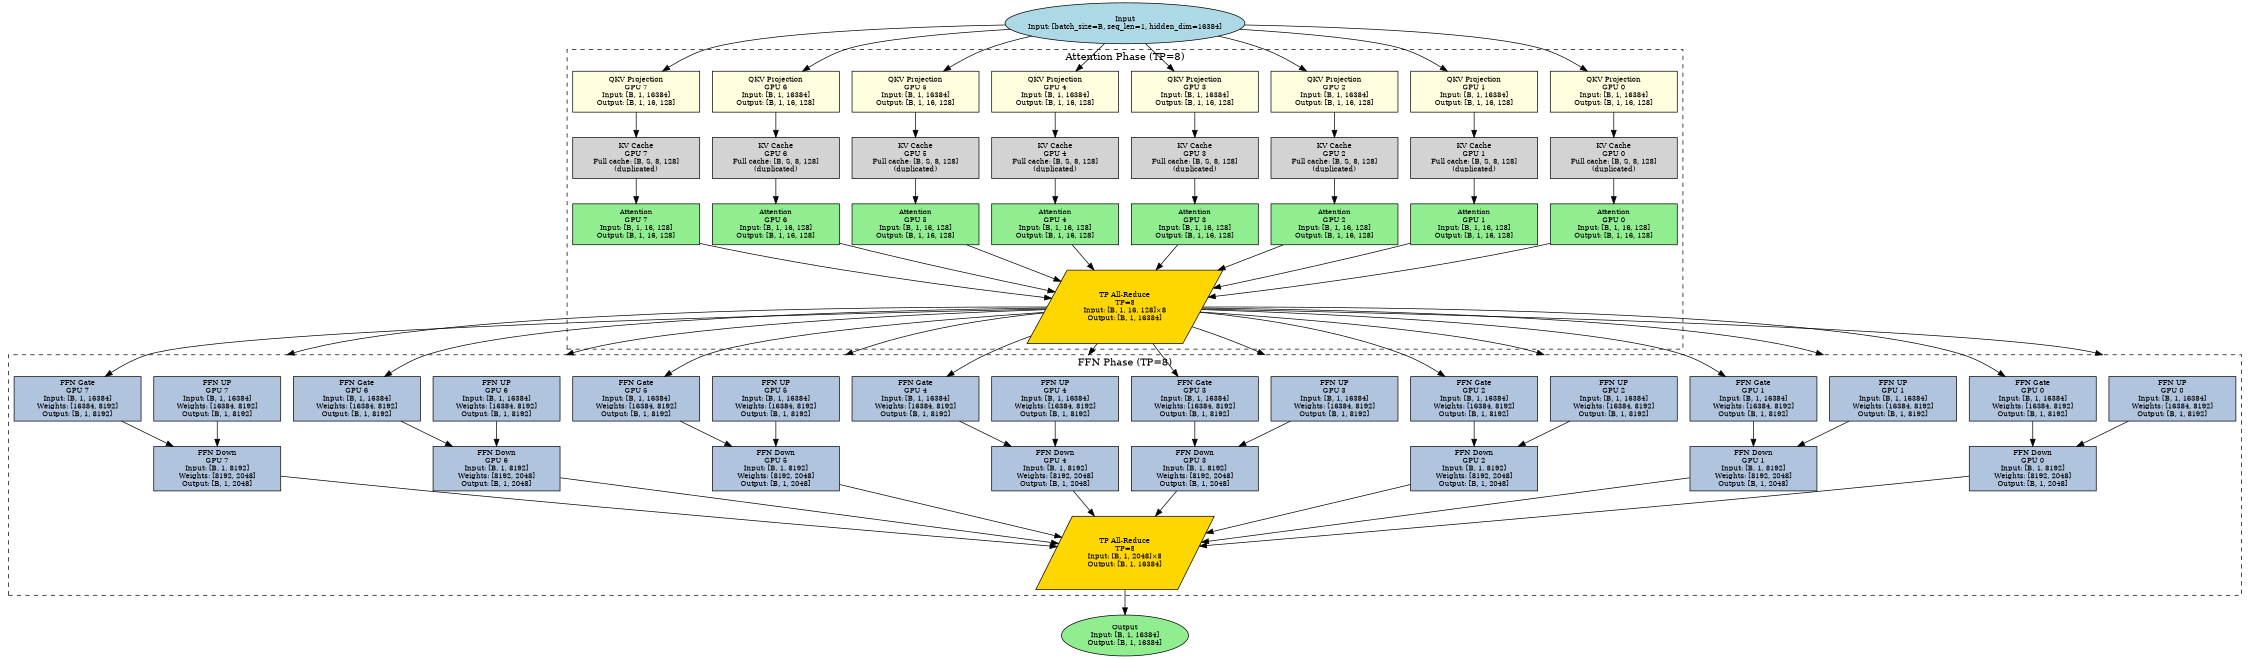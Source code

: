 // Llama-405B Baseline Tensor Parallelism (8 GPUs)
digraph Llama_405B_TP_Baseline {
	compound=true rankdir=TB size="15,20"
	node [fontsize=10 height=0.8 width=2.5]
	input [label="Input\nInput: [batch_size=B, seq_len=1, hidden_dim=16384]" fillcolor=lightblue shape=ellipse style=filled]
	subgraph cluster_attention {
		label="Attention Phase (TP=8)" style=dashed
		qkv_0 [label="QKV Projection\nGPU 0\nInput: [B, 1, 16384]\nOutput: [B, 1, 16, 128]" fillcolor=lightyellow shape=rectangle style=filled]
		qkv_1 [label="QKV Projection\nGPU 1\nInput: [B, 1, 16384]\nOutput: [B, 1, 16, 128]" fillcolor=lightyellow shape=rectangle style=filled]
		qkv_2 [label="QKV Projection\nGPU 2\nInput: [B, 1, 16384]\nOutput: [B, 1, 16, 128]" fillcolor=lightyellow shape=rectangle style=filled]
		qkv_3 [label="QKV Projection\nGPU 3\nInput: [B, 1, 16384]\nOutput: [B, 1, 16, 128]" fillcolor=lightyellow shape=rectangle style=filled]
		qkv_4 [label="QKV Projection\nGPU 4\nInput: [B, 1, 16384]\nOutput: [B, 1, 16, 128]" fillcolor=lightyellow shape=rectangle style=filled]
		qkv_5 [label="QKV Projection\nGPU 5\nInput: [B, 1, 16384]\nOutput: [B, 1, 16, 128]" fillcolor=lightyellow shape=rectangle style=filled]
		qkv_6 [label="QKV Projection\nGPU 6\nInput: [B, 1, 16384]\nOutput: [B, 1, 16, 128]" fillcolor=lightyellow shape=rectangle style=filled]
		qkv_7 [label="QKV Projection\nGPU 7\nInput: [B, 1, 16384]\nOutput: [B, 1, 16, 128]" fillcolor=lightyellow shape=rectangle style=filled]
		kv_cache_0 [label="KV Cache\nGPU 0\nFull cache: [B, S, 8, 128]\n(duplicated)" fillcolor=lightgray shape=rectangle style=filled]
		kv_cache_1 [label="KV Cache\nGPU 1\nFull cache: [B, S, 8, 128]\n(duplicated)" fillcolor=lightgray shape=rectangle style=filled]
		kv_cache_2 [label="KV Cache\nGPU 2\nFull cache: [B, S, 8, 128]\n(duplicated)" fillcolor=lightgray shape=rectangle style=filled]
		kv_cache_3 [label="KV Cache\nGPU 3\nFull cache: [B, S, 8, 128]\n(duplicated)" fillcolor=lightgray shape=rectangle style=filled]
		kv_cache_4 [label="KV Cache\nGPU 4\nFull cache: [B, S, 8, 128]\n(duplicated)" fillcolor=lightgray shape=rectangle style=filled]
		kv_cache_5 [label="KV Cache\nGPU 5\nFull cache: [B, S, 8, 128]\n(duplicated)" fillcolor=lightgray shape=rectangle style=filled]
		kv_cache_6 [label="KV Cache\nGPU 6\nFull cache: [B, S, 8, 128]\n(duplicated)" fillcolor=lightgray shape=rectangle style=filled]
		kv_cache_7 [label="KV Cache\nGPU 7\nFull cache: [B, S, 8, 128]\n(duplicated)" fillcolor=lightgray shape=rectangle style=filled]
		attn_0 [label="Attention\nGPU 0\nInput: [B, 1, 16, 128]\nOutput: [B, 1, 16, 128]" fillcolor=lightgreen shape=rectangle style=filled]
		attn_1 [label="Attention\nGPU 1\nInput: [B, 1, 16, 128]\nOutput: [B, 1, 16, 128]" fillcolor=lightgreen shape=rectangle style=filled]
		attn_2 [label="Attention\nGPU 2\nInput: [B, 1, 16, 128]\nOutput: [B, 1, 16, 128]" fillcolor=lightgreen shape=rectangle style=filled]
		attn_3 [label="Attention\nGPU 3\nInput: [B, 1, 16, 128]\nOutput: [B, 1, 16, 128]" fillcolor=lightgreen shape=rectangle style=filled]
		attn_4 [label="Attention\nGPU 4\nInput: [B, 1, 16, 128]\nOutput: [B, 1, 16, 128]" fillcolor=lightgreen shape=rectangle style=filled]
		attn_5 [label="Attention\nGPU 5\nInput: [B, 1, 16, 128]\nOutput: [B, 1, 16, 128]" fillcolor=lightgreen shape=rectangle style=filled]
		attn_6 [label="Attention\nGPU 6\nInput: [B, 1, 16, 128]\nOutput: [B, 1, 16, 128]" fillcolor=lightgreen shape=rectangle style=filled]
		attn_7 [label="Attention\nGPU 7\nInput: [B, 1, 16, 128]\nOutput: [B, 1, 16, 128]" fillcolor=lightgreen shape=rectangle style=filled]
		attn_allreduce [label="TP All-Reduce\nTP=8\nInput: [B, 1, 16, 128]×8\nOutput: [B, 1, 16384]" fillcolor=gold shape=parallelogram style=filled]
	}
	subgraph cluster_ffn {
		label="FFN Phase (TP=8)" style=dashed
		ffn_up_0 [label="FFN UP\nGPU 0\nInput: [B, 1, 16384]\nWeights: [16384, 8192]\nOutput: [B, 1, 8192]" fillcolor=lightsteelblue shape=rectangle style=filled]
		ffn_gate_0 [label="FFN Gate\nGPU 0\nInput: [B, 1, 16384]\nWeights: [16384, 8192]\nOutput: [B, 1, 8192]" fillcolor=lightsteelblue shape=rectangle style=filled]
		ffn_down_0 [label="FFN Down\nGPU 0\nInput: [B, 1, 8192]\nWeights: [8192, 2048]\nOutput: [B, 1, 2048]" fillcolor=lightsteelblue shape=rectangle style=filled]
		ffn_up_1 [label="FFN UP\nGPU 1\nInput: [B, 1, 16384]\nWeights: [16384, 8192]\nOutput: [B, 1, 8192]" fillcolor=lightsteelblue shape=rectangle style=filled]
		ffn_gate_1 [label="FFN Gate\nGPU 1\nInput: [B, 1, 16384]\nWeights: [16384, 8192]\nOutput: [B, 1, 8192]" fillcolor=lightsteelblue shape=rectangle style=filled]
		ffn_down_1 [label="FFN Down\nGPU 1\nInput: [B, 1, 8192]\nWeights: [8192, 2048]\nOutput: [B, 1, 2048]" fillcolor=lightsteelblue shape=rectangle style=filled]
		ffn_up_2 [label="FFN UP\nGPU 2\nInput: [B, 1, 16384]\nWeights: [16384, 8192]\nOutput: [B, 1, 8192]" fillcolor=lightsteelblue shape=rectangle style=filled]
		ffn_gate_2 [label="FFN Gate\nGPU 2\nInput: [B, 1, 16384]\nWeights: [16384, 8192]\nOutput: [B, 1, 8192]" fillcolor=lightsteelblue shape=rectangle style=filled]
		ffn_down_2 [label="FFN Down\nGPU 2\nInput: [B, 1, 8192]\nWeights: [8192, 2048]\nOutput: [B, 1, 2048]" fillcolor=lightsteelblue shape=rectangle style=filled]
		ffn_up_3 [label="FFN UP\nGPU 3\nInput: [B, 1, 16384]\nWeights: [16384, 8192]\nOutput: [B, 1, 8192]" fillcolor=lightsteelblue shape=rectangle style=filled]
		ffn_gate_3 [label="FFN Gate\nGPU 3\nInput: [B, 1, 16384]\nWeights: [16384, 8192]\nOutput: [B, 1, 8192]" fillcolor=lightsteelblue shape=rectangle style=filled]
		ffn_down_3 [label="FFN Down\nGPU 3\nInput: [B, 1, 8192]\nWeights: [8192, 2048]\nOutput: [B, 1, 2048]" fillcolor=lightsteelblue shape=rectangle style=filled]
		ffn_up_4 [label="FFN UP\nGPU 4\nInput: [B, 1, 16384]\nWeights: [16384, 8192]\nOutput: [B, 1, 8192]" fillcolor=lightsteelblue shape=rectangle style=filled]
		ffn_gate_4 [label="FFN Gate\nGPU 4\nInput: [B, 1, 16384]\nWeights: [16384, 8192]\nOutput: [B, 1, 8192]" fillcolor=lightsteelblue shape=rectangle style=filled]
		ffn_down_4 [label="FFN Down\nGPU 4\nInput: [B, 1, 8192]\nWeights: [8192, 2048]\nOutput: [B, 1, 2048]" fillcolor=lightsteelblue shape=rectangle style=filled]
		ffn_up_5 [label="FFN UP\nGPU 5\nInput: [B, 1, 16384]\nWeights: [16384, 8192]\nOutput: [B, 1, 8192]" fillcolor=lightsteelblue shape=rectangle style=filled]
		ffn_gate_5 [label="FFN Gate\nGPU 5\nInput: [B, 1, 16384]\nWeights: [16384, 8192]\nOutput: [B, 1, 8192]" fillcolor=lightsteelblue shape=rectangle style=filled]
		ffn_down_5 [label="FFN Down\nGPU 5\nInput: [B, 1, 8192]\nWeights: [8192, 2048]\nOutput: [B, 1, 2048]" fillcolor=lightsteelblue shape=rectangle style=filled]
		ffn_up_6 [label="FFN UP\nGPU 6\nInput: [B, 1, 16384]\nWeights: [16384, 8192]\nOutput: [B, 1, 8192]" fillcolor=lightsteelblue shape=rectangle style=filled]
		ffn_gate_6 [label="FFN Gate\nGPU 6\nInput: [B, 1, 16384]\nWeights: [16384, 8192]\nOutput: [B, 1, 8192]" fillcolor=lightsteelblue shape=rectangle style=filled]
		ffn_down_6 [label="FFN Down\nGPU 6\nInput: [B, 1, 8192]\nWeights: [8192, 2048]\nOutput: [B, 1, 2048]" fillcolor=lightsteelblue shape=rectangle style=filled]
		ffn_up_7 [label="FFN UP\nGPU 7\nInput: [B, 1, 16384]\nWeights: [16384, 8192]\nOutput: [B, 1, 8192]" fillcolor=lightsteelblue shape=rectangle style=filled]
		ffn_gate_7 [label="FFN Gate\nGPU 7\nInput: [B, 1, 16384]\nWeights: [16384, 8192]\nOutput: [B, 1, 8192]" fillcolor=lightsteelblue shape=rectangle style=filled]
		ffn_down_7 [label="FFN Down\nGPU 7\nInput: [B, 1, 8192]\nWeights: [8192, 2048]\nOutput: [B, 1, 2048]" fillcolor=lightsteelblue shape=rectangle style=filled]
		tp_allreduce [label="TP All-Reduce\nTP=8\nInput: [B, 1, 2048]×8\nOutput: [B, 1, 16384]" fillcolor=gold shape=parallelogram style=filled]
	}
	output [label="Output\nInput: [B, 1, 16384]\nOutput: [B, 1, 16384]" fillcolor=lightgreen shape=ellipse style=filled]
	input -> qkv_0
	qkv_0 -> kv_cache_0
	kv_cache_0 -> attn_0
	attn_0 -> attn_allreduce
	attn_allreduce -> ffn_up_0 [lhead=cluster_ffn]
	attn_allreduce -> ffn_gate_0
	ffn_up_0 -> ffn_down_0
	ffn_gate_0 -> ffn_down_0
	ffn_down_0 -> tp_allreduce
	input -> qkv_1
	qkv_1 -> kv_cache_1
	kv_cache_1 -> attn_1
	attn_1 -> attn_allreduce
	attn_allreduce -> ffn_up_1 [lhead=cluster_ffn]
	attn_allreduce -> ffn_gate_1
	ffn_up_1 -> ffn_down_1
	ffn_gate_1 -> ffn_down_1
	ffn_down_1 -> tp_allreduce
	input -> qkv_2
	qkv_2 -> kv_cache_2
	kv_cache_2 -> attn_2
	attn_2 -> attn_allreduce
	attn_allreduce -> ffn_up_2 [lhead=cluster_ffn]
	attn_allreduce -> ffn_gate_2
	ffn_up_2 -> ffn_down_2
	ffn_gate_2 -> ffn_down_2
	ffn_down_2 -> tp_allreduce
	input -> qkv_3
	qkv_3 -> kv_cache_3
	kv_cache_3 -> attn_3
	attn_3 -> attn_allreduce
	attn_allreduce -> ffn_up_3 [lhead=cluster_ffn]
	attn_allreduce -> ffn_gate_3
	ffn_up_3 -> ffn_down_3
	ffn_gate_3 -> ffn_down_3
	ffn_down_3 -> tp_allreduce
	input -> qkv_4
	qkv_4 -> kv_cache_4
	kv_cache_4 -> attn_4
	attn_4 -> attn_allreduce
	attn_allreduce -> ffn_up_4 [lhead=cluster_ffn]
	attn_allreduce -> ffn_gate_4
	ffn_up_4 -> ffn_down_4
	ffn_gate_4 -> ffn_down_4
	ffn_down_4 -> tp_allreduce
	input -> qkv_5
	qkv_5 -> kv_cache_5
	kv_cache_5 -> attn_5
	attn_5 -> attn_allreduce
	attn_allreduce -> ffn_up_5 [lhead=cluster_ffn]
	attn_allreduce -> ffn_gate_5
	ffn_up_5 -> ffn_down_5
	ffn_gate_5 -> ffn_down_5
	ffn_down_5 -> tp_allreduce
	input -> qkv_6
	qkv_6 -> kv_cache_6
	kv_cache_6 -> attn_6
	attn_6 -> attn_allreduce
	attn_allreduce -> ffn_up_6 [lhead=cluster_ffn]
	attn_allreduce -> ffn_gate_6
	ffn_up_6 -> ffn_down_6
	ffn_gate_6 -> ffn_down_6
	ffn_down_6 -> tp_allreduce
	input -> qkv_7
	qkv_7 -> kv_cache_7
	kv_cache_7 -> attn_7
	attn_7 -> attn_allreduce
	attn_allreduce -> ffn_up_7 [lhead=cluster_ffn]
	attn_allreduce -> ffn_gate_7
	ffn_up_7 -> ffn_down_7
	ffn_gate_7 -> ffn_down_7
	ffn_down_7 -> tp_allreduce
	tp_allreduce -> output
}
